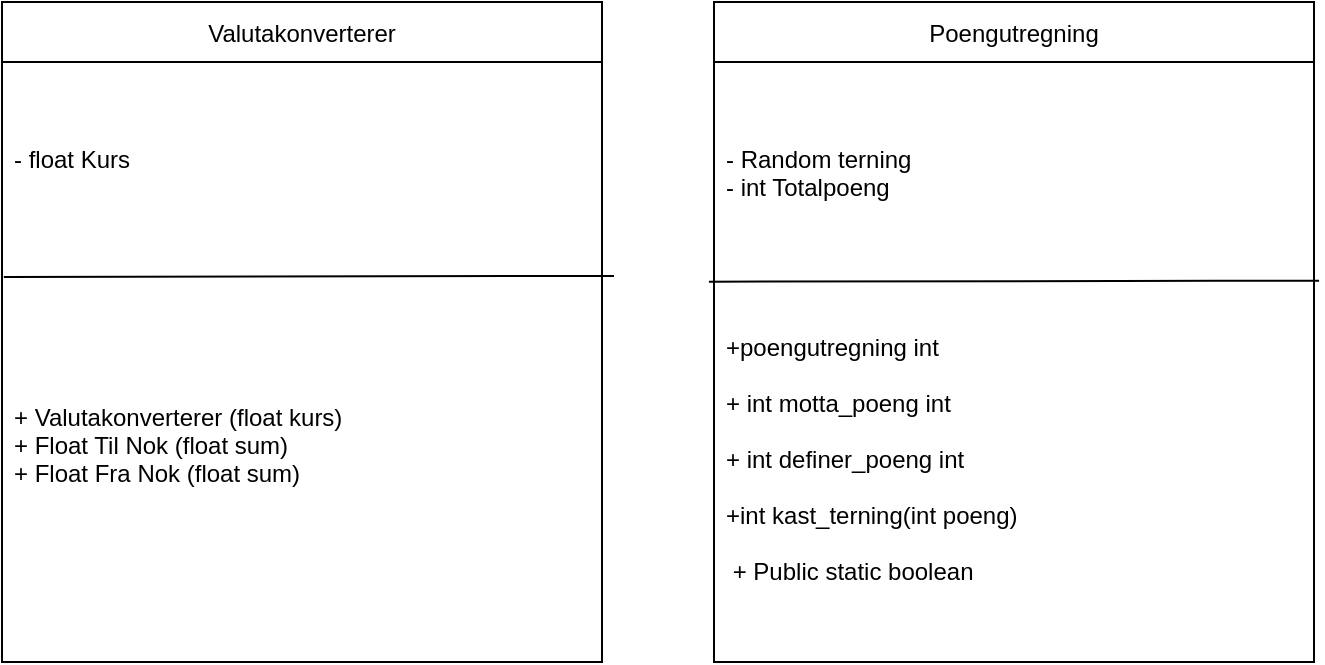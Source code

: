 <mxfile version="20.2.7" type="device"><diagram id="C5RBs43oDa-KdzZeNtuy" name="Page-1"><mxGraphModel dx="757" dy="517" grid="1" gridSize="10" guides="1" tooltips="1" connect="1" arrows="1" fold="1" page="1" pageScale="1" pageWidth="827" pageHeight="1169" math="0" shadow="0"><root><mxCell id="WIyWlLk6GJQsqaUBKTNV-0"/><mxCell id="WIyWlLk6GJQsqaUBKTNV-1" parent="WIyWlLk6GJQsqaUBKTNV-0"/><mxCell id="4Tqlp8NMaf6cRidr_tre-0" value="Poengutregning" style="swimlane;fontStyle=0;childLayout=stackLayout;horizontal=1;startSize=30;horizontalStack=0;resizeParent=1;resizeParentMax=0;resizeLast=0;collapsible=1;marginBottom=0;" vertex="1" parent="WIyWlLk6GJQsqaUBKTNV-1"><mxGeometry x="470" y="70" width="300" height="330" as="geometry"/></mxCell><mxCell id="4Tqlp8NMaf6cRidr_tre-1" value="- Random terning&#10;- int Totalpoeng " style="text;strokeColor=none;fillColor=none;align=left;verticalAlign=middle;spacingLeft=4;spacingRight=4;overflow=hidden;points=[[0,0.5],[1,0.5]];portConstraint=eastwest;rotatable=0;" vertex="1" parent="4Tqlp8NMaf6cRidr_tre-0"><mxGeometry y="30" width="300" height="110" as="geometry"/></mxCell><mxCell id="4Tqlp8NMaf6cRidr_tre-12" value="" style="endArrow=none;html=1;rounded=0;exitX=0.003;exitY=0.977;exitDx=0;exitDy=0;exitPerimeter=0;" edge="1" parent="4Tqlp8NMaf6cRidr_tre-0"><mxGeometry width="50" height="50" relative="1" as="geometry"><mxPoint x="-2.55" y="139.85" as="sourcePoint"/><mxPoint x="302.55" y="139.38" as="targetPoint"/><Array as="points"><mxPoint x="252.55" y="139.38"/></Array></mxGeometry></mxCell><mxCell id="4Tqlp8NMaf6cRidr_tre-2" value="+poengutregning int&#10;&#10;+ int motta_poeng int &#10;&#10;+ int definer_poeng int&#10;&#10;+int kast_terning(int poeng)&#10;&#10; + Public static boolean &#10;" style="text;strokeColor=none;fillColor=none;align=left;verticalAlign=middle;spacingLeft=4;spacingRight=4;overflow=hidden;points=[[0,0.5],[1,0.5]];portConstraint=eastwest;rotatable=0;" vertex="1" parent="4Tqlp8NMaf6cRidr_tre-0"><mxGeometry y="140" width="300" height="190" as="geometry"/></mxCell><mxCell id="4Tqlp8NMaf6cRidr_tre-7" value="Valutakonverterer" style="swimlane;fontStyle=0;childLayout=stackLayout;horizontal=1;startSize=30;horizontalStack=0;resizeParent=1;resizeParentMax=0;resizeLast=0;collapsible=1;marginBottom=0;" vertex="1" parent="WIyWlLk6GJQsqaUBKTNV-1"><mxGeometry x="114" y="70" width="300" height="330" as="geometry"/></mxCell><mxCell id="4Tqlp8NMaf6cRidr_tre-8" value="- float Kurs&#10;" style="text;strokeColor=none;fillColor=none;align=left;verticalAlign=middle;spacingLeft=4;spacingRight=4;overflow=hidden;points=[[0,0.5],[1,0.5]];portConstraint=eastwest;rotatable=0;" vertex="1" parent="4Tqlp8NMaf6cRidr_tre-7"><mxGeometry y="30" width="300" height="110" as="geometry"/></mxCell><mxCell id="4Tqlp8NMaf6cRidr_tre-11" value="" style="endArrow=none;html=1;rounded=0;exitX=0.003;exitY=0.977;exitDx=0;exitDy=0;exitPerimeter=0;" edge="1" parent="4Tqlp8NMaf6cRidr_tre-7" source="4Tqlp8NMaf6cRidr_tre-8"><mxGeometry width="50" height="50" relative="1" as="geometry"><mxPoint x="56" y="160" as="sourcePoint"/><mxPoint x="306" y="137" as="targetPoint"/><Array as="points"><mxPoint x="256" y="137"/></Array></mxGeometry></mxCell><mxCell id="4Tqlp8NMaf6cRidr_tre-9" value="&#10;+ Valutakonverterer (float kurs)&#10;+ Float Til Nok (float sum)&#10;+ Float Fra Nok (float sum)&#10;&#10;&#10;" style="text;strokeColor=none;fillColor=none;align=left;verticalAlign=middle;spacingLeft=4;spacingRight=4;overflow=hidden;points=[[0,0.5],[1,0.5]];portConstraint=eastwest;rotatable=0;" vertex="1" parent="4Tqlp8NMaf6cRidr_tre-7"><mxGeometry y="140" width="300" height="190" as="geometry"/></mxCell></root></mxGraphModel></diagram></mxfile>